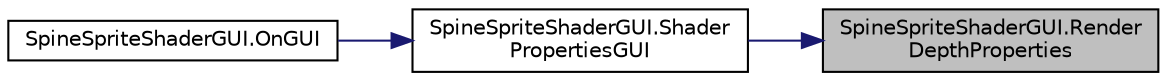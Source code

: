 digraph "SpineSpriteShaderGUI.RenderDepthProperties"
{
 // LATEX_PDF_SIZE
  edge [fontname="Helvetica",fontsize="10",labelfontname="Helvetica",labelfontsize="10"];
  node [fontname="Helvetica",fontsize="10",shape=record];
  rankdir="RL";
  Node1 [label="SpineSpriteShaderGUI.Render\lDepthProperties",height=0.2,width=0.4,color="black", fillcolor="grey75", style="filled", fontcolor="black",tooltip=" "];
  Node1 -> Node2 [dir="back",color="midnightblue",fontsize="10",style="solid",fontname="Helvetica"];
  Node2 [label="SpineSpriteShaderGUI.Shader\lPropertiesGUI",height=0.2,width=0.4,color="black", fillcolor="white", style="filled",URL="$class_spine_sprite_shader_g_u_i.html#a1088235c84c163a78b1f71fd3327e179",tooltip=" "];
  Node2 -> Node3 [dir="back",color="midnightblue",fontsize="10",style="solid",fontname="Helvetica"];
  Node3 [label="SpineSpriteShaderGUI.OnGUI",height=0.2,width=0.4,color="black", fillcolor="white", style="filled",URL="$class_spine_sprite_shader_g_u_i.html#a998a43129f59c07e3924f5334311331d",tooltip=" "];
}
